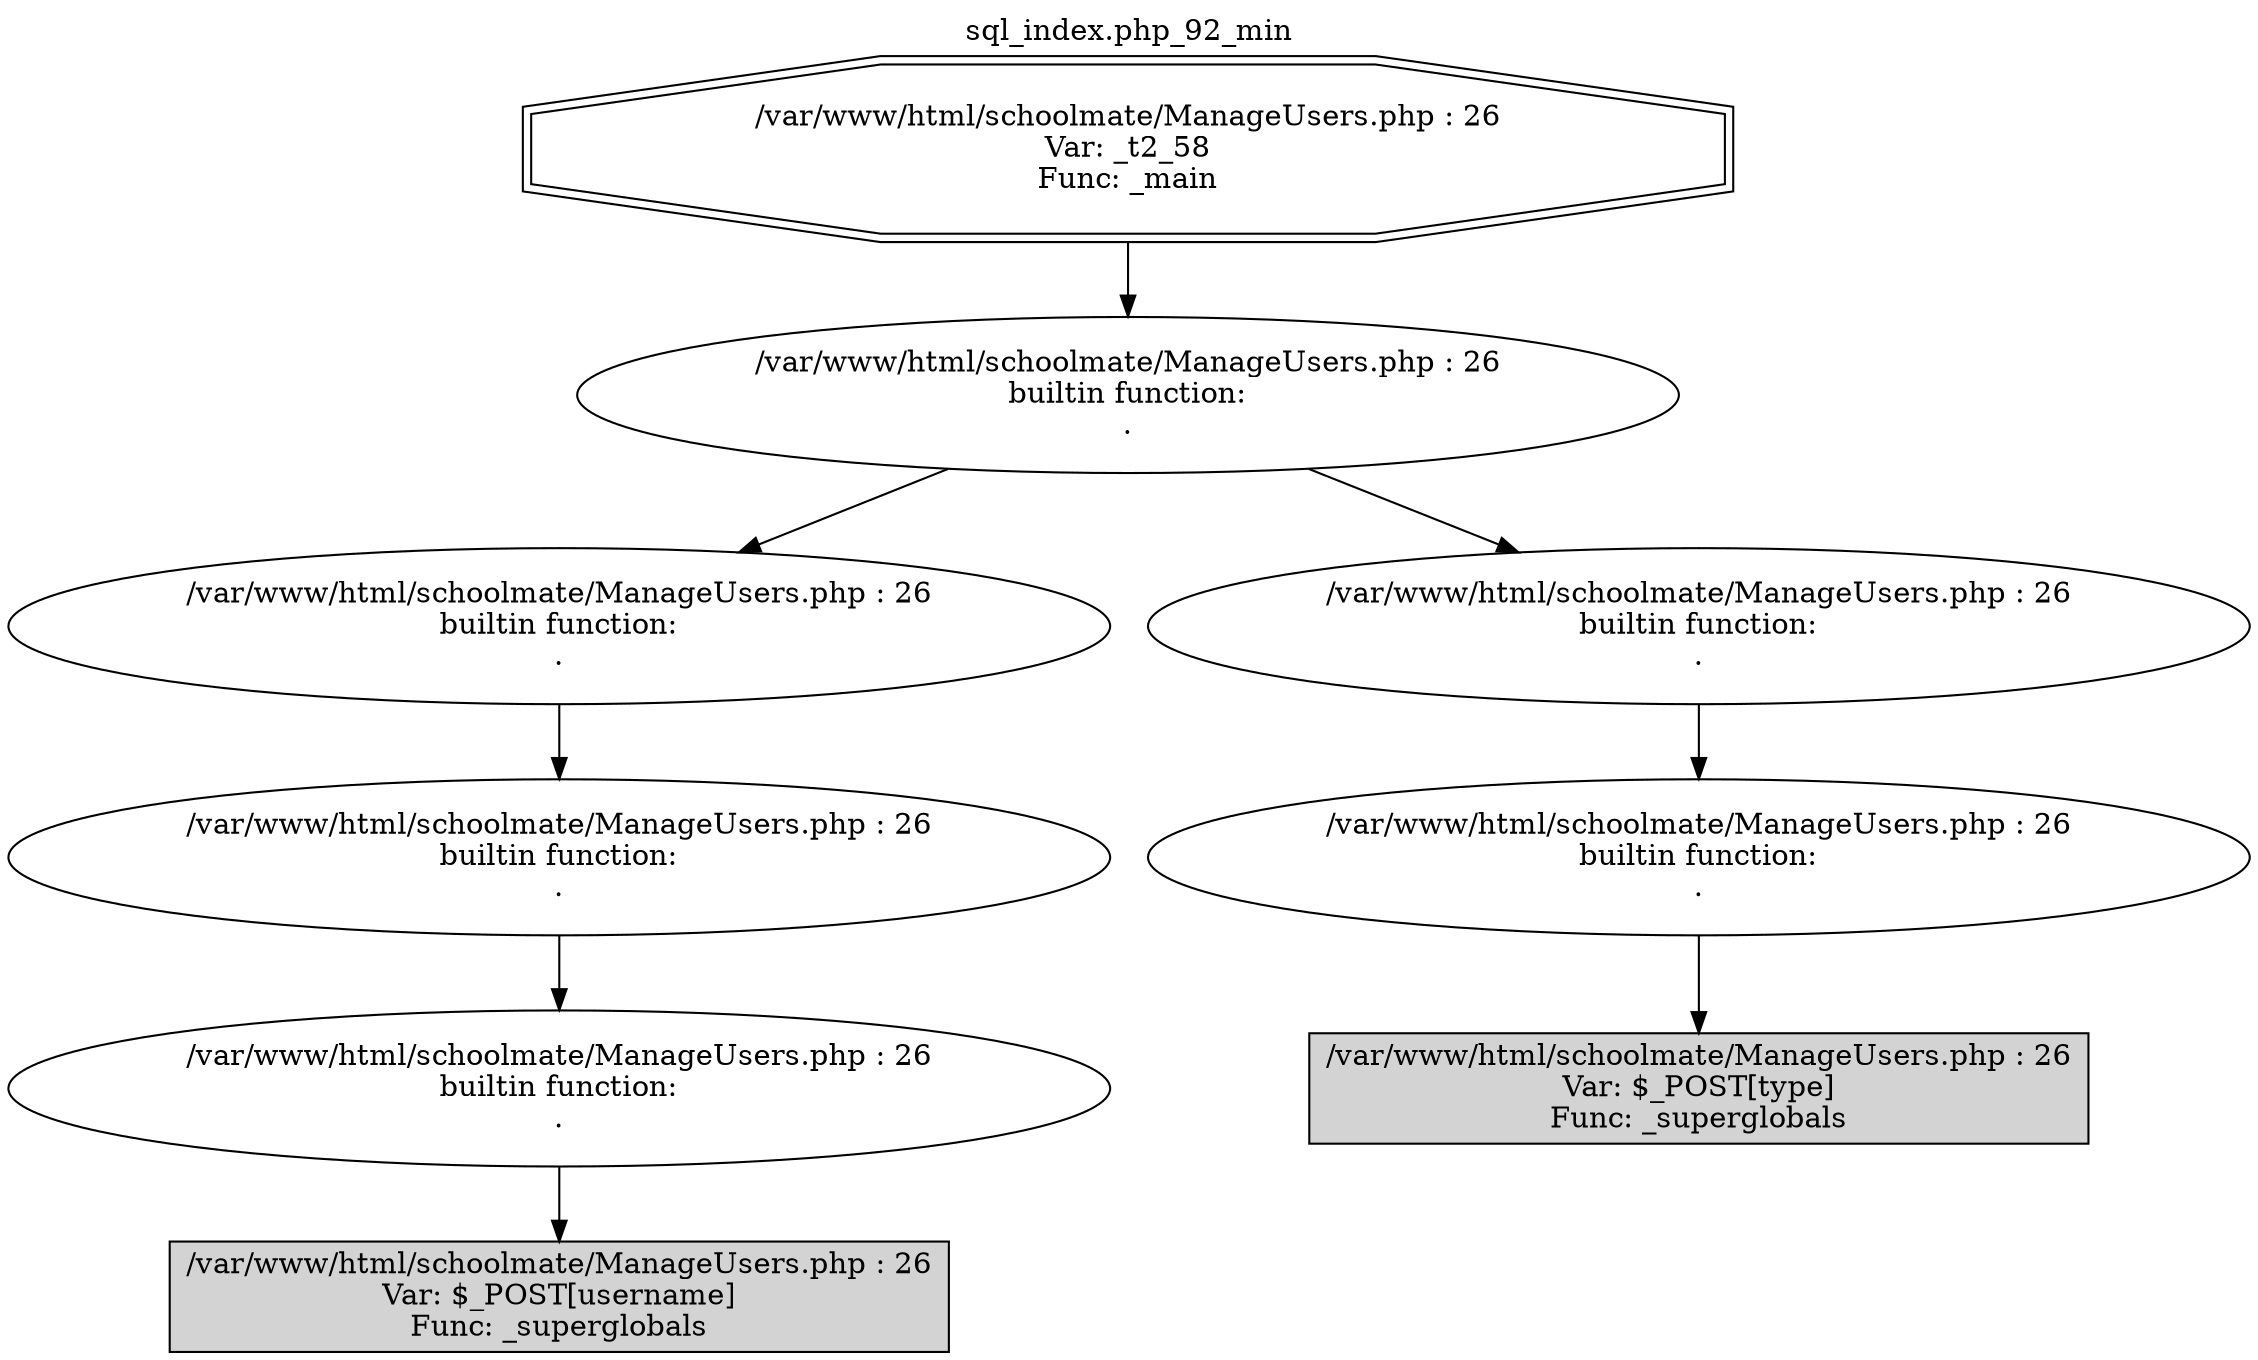 digraph cfg {
  label="sql_index.php_92_min";
  labelloc=t;
  n1 [shape=doubleoctagon, label="/var/www/html/schoolmate/ManageUsers.php : 26\nVar: _t2_58\nFunc: _main\n"];
  n2 [shape=ellipse, label="/var/www/html/schoolmate/ManageUsers.php : 26\nbuiltin function:\n.\n"];
  n3 [shape=ellipse, label="/var/www/html/schoolmate/ManageUsers.php : 26\nbuiltin function:\n.\n"];
  n4 [shape=ellipse, label="/var/www/html/schoolmate/ManageUsers.php : 26\nbuiltin function:\n.\n"];
  n5 [shape=ellipse, label="/var/www/html/schoolmate/ManageUsers.php : 26\nbuiltin function:\n.\n"];
  n6 [shape=box, label="/var/www/html/schoolmate/ManageUsers.php : 26\nVar: $_POST[username]\nFunc: _superglobals\n",style=filled];
  n7 [shape=ellipse, label="/var/www/html/schoolmate/ManageUsers.php : 26\nbuiltin function:\n.\n"];
  n8 [shape=ellipse, label="/var/www/html/schoolmate/ManageUsers.php : 26\nbuiltin function:\n.\n"];
  n9 [shape=box, label="/var/www/html/schoolmate/ManageUsers.php : 26\nVar: $_POST[type]\nFunc: _superglobals\n",style=filled];
  n1 -> n2;
  n2 -> n3;
  n2 -> n7;
  n3 -> n4;
  n4 -> n5;
  n5 -> n6;
  n7 -> n8;
  n8 -> n9;
}
